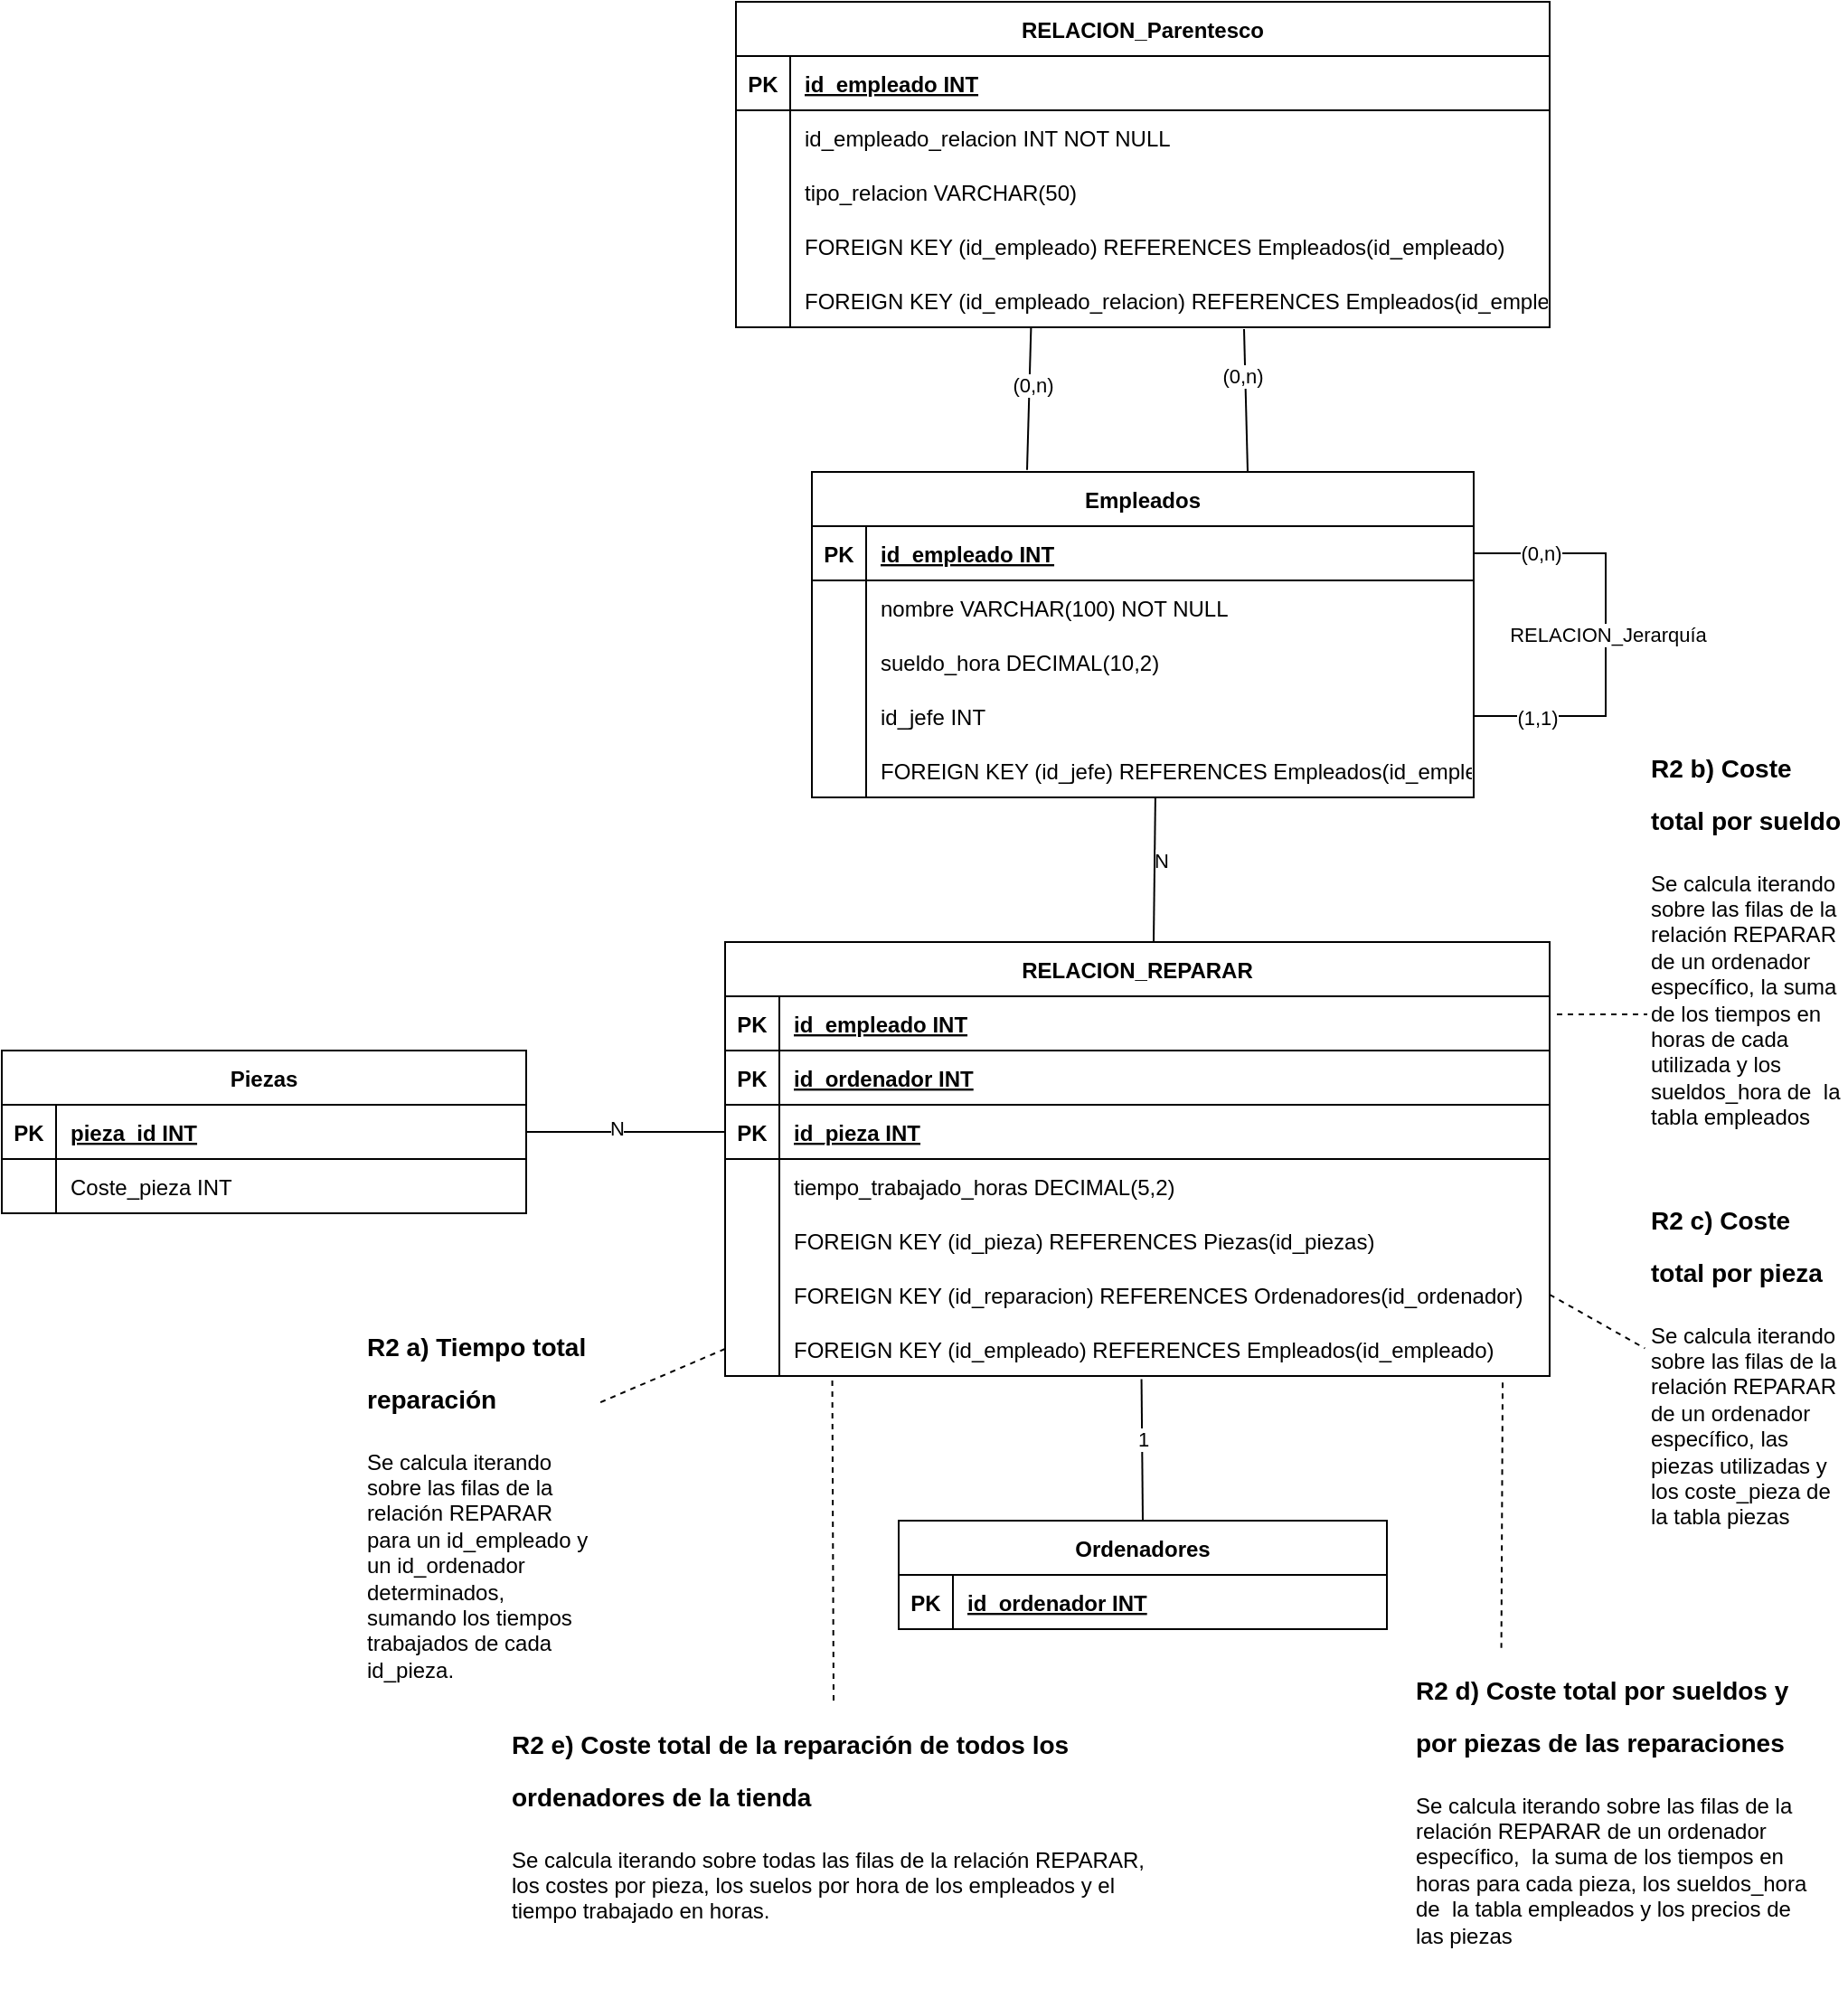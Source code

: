 <mxfile version="25.0.3">
  <diagram name="Página-1" id="xGgzA0Pqi8EQrlo79pXu">
    <mxGraphModel dx="1780" dy="764" grid="1" gridSize="10" guides="1" tooltips="1" connect="1" arrows="1" fold="1" page="1" pageScale="1" pageWidth="827" pageHeight="1169" math="0" shadow="0">
      <root>
        <mxCell id="0" />
        <mxCell id="1" parent="0" />
        <mxCell id="ciaVYC9OOsFVDhnM_Xw1-1" value="Empleados" style="shape=table;startSize=30;container=1;collapsible=1;childLayout=tableLayout;fixedRows=1;rowLines=0;fontStyle=1;align=center;resizeLast=1;" parent="1" vertex="1">
          <mxGeometry x="768" y="1464" width="366" height="180" as="geometry" />
        </mxCell>
        <mxCell id="ciaVYC9OOsFVDhnM_Xw1-2" value="" style="shape=tableRow;horizontal=0;startSize=0;swimlaneHead=0;swimlaneBody=0;fillColor=none;collapsible=0;dropTarget=0;points=[[0,0.5],[1,0.5]];portConstraint=eastwest;strokeColor=inherit;top=0;left=0;right=0;bottom=1;" parent="ciaVYC9OOsFVDhnM_Xw1-1" vertex="1">
          <mxGeometry y="30" width="366" height="30" as="geometry" />
        </mxCell>
        <mxCell id="ciaVYC9OOsFVDhnM_Xw1-3" value="PK" style="shape=partialRectangle;overflow=hidden;connectable=0;fillColor=none;strokeColor=inherit;top=0;left=0;bottom=0;right=0;fontStyle=1;" parent="ciaVYC9OOsFVDhnM_Xw1-2" vertex="1">
          <mxGeometry width="30" height="30" as="geometry">
            <mxRectangle width="30" height="30" as="alternateBounds" />
          </mxGeometry>
        </mxCell>
        <mxCell id="ciaVYC9OOsFVDhnM_Xw1-4" value="id_empleado INT" style="shape=partialRectangle;overflow=hidden;connectable=0;fillColor=none;align=left;strokeColor=inherit;top=0;left=0;bottom=0;right=0;spacingLeft=6;fontStyle=5;" parent="ciaVYC9OOsFVDhnM_Xw1-2" vertex="1">
          <mxGeometry x="30" width="336" height="30" as="geometry">
            <mxRectangle width="336" height="30" as="alternateBounds" />
          </mxGeometry>
        </mxCell>
        <mxCell id="ciaVYC9OOsFVDhnM_Xw1-5" value="" style="shape=tableRow;horizontal=0;startSize=0;swimlaneHead=0;swimlaneBody=0;fillColor=none;collapsible=0;dropTarget=0;points=[[0,0.5],[1,0.5]];portConstraint=eastwest;strokeColor=inherit;top=0;left=0;right=0;bottom=0;" parent="ciaVYC9OOsFVDhnM_Xw1-1" vertex="1">
          <mxGeometry y="60" width="366" height="30" as="geometry" />
        </mxCell>
        <mxCell id="ciaVYC9OOsFVDhnM_Xw1-6" value="" style="shape=partialRectangle;overflow=hidden;connectable=0;fillColor=none;strokeColor=inherit;top=0;left=0;bottom=0;right=0;" parent="ciaVYC9OOsFVDhnM_Xw1-5" vertex="1">
          <mxGeometry width="30" height="30" as="geometry">
            <mxRectangle width="30" height="30" as="alternateBounds" />
          </mxGeometry>
        </mxCell>
        <mxCell id="ciaVYC9OOsFVDhnM_Xw1-7" value="nombre VARCHAR(100) NOT NULL" style="shape=partialRectangle;overflow=hidden;connectable=0;fillColor=none;align=left;strokeColor=inherit;top=0;left=0;bottom=0;right=0;spacingLeft=6;" parent="ciaVYC9OOsFVDhnM_Xw1-5" vertex="1">
          <mxGeometry x="30" width="336" height="30" as="geometry">
            <mxRectangle width="336" height="30" as="alternateBounds" />
          </mxGeometry>
        </mxCell>
        <mxCell id="ciaVYC9OOsFVDhnM_Xw1-8" value="" style="shape=tableRow;horizontal=0;startSize=0;swimlaneHead=0;swimlaneBody=0;fillColor=none;collapsible=0;dropTarget=0;points=[[0,0.5],[1,0.5]];portConstraint=eastwest;strokeColor=inherit;top=0;left=0;right=0;bottom=0;" parent="ciaVYC9OOsFVDhnM_Xw1-1" vertex="1">
          <mxGeometry y="90" width="366" height="30" as="geometry" />
        </mxCell>
        <mxCell id="ciaVYC9OOsFVDhnM_Xw1-9" value="" style="shape=partialRectangle;overflow=hidden;connectable=0;fillColor=none;strokeColor=inherit;top=0;left=0;bottom=0;right=0;" parent="ciaVYC9OOsFVDhnM_Xw1-8" vertex="1">
          <mxGeometry width="30" height="30" as="geometry">
            <mxRectangle width="30" height="30" as="alternateBounds" />
          </mxGeometry>
        </mxCell>
        <mxCell id="ciaVYC9OOsFVDhnM_Xw1-10" value="sueldo_hora DECIMAL(10,2)" style="shape=partialRectangle;overflow=hidden;connectable=0;fillColor=none;align=left;strokeColor=inherit;top=0;left=0;bottom=0;right=0;spacingLeft=6;" parent="ciaVYC9OOsFVDhnM_Xw1-8" vertex="1">
          <mxGeometry x="30" width="336" height="30" as="geometry">
            <mxRectangle width="336" height="30" as="alternateBounds" />
          </mxGeometry>
        </mxCell>
        <mxCell id="ciaVYC9OOsFVDhnM_Xw1-11" value="" style="shape=tableRow;horizontal=0;startSize=0;swimlaneHead=0;swimlaneBody=0;fillColor=none;collapsible=0;dropTarget=0;points=[[0,0.5],[1,0.5]];portConstraint=eastwest;strokeColor=inherit;top=0;left=0;right=0;bottom=0;" parent="ciaVYC9OOsFVDhnM_Xw1-1" vertex="1">
          <mxGeometry y="120" width="366" height="30" as="geometry" />
        </mxCell>
        <mxCell id="ciaVYC9OOsFVDhnM_Xw1-12" value="" style="shape=partialRectangle;overflow=hidden;connectable=0;fillColor=none;strokeColor=inherit;top=0;left=0;bottom=0;right=0;" parent="ciaVYC9OOsFVDhnM_Xw1-11" vertex="1">
          <mxGeometry width="30" height="30" as="geometry">
            <mxRectangle width="30" height="30" as="alternateBounds" />
          </mxGeometry>
        </mxCell>
        <mxCell id="ciaVYC9OOsFVDhnM_Xw1-13" value="id_jefe INT" style="shape=partialRectangle;overflow=hidden;connectable=0;fillColor=none;align=left;strokeColor=inherit;top=0;left=0;bottom=0;right=0;spacingLeft=6;" parent="ciaVYC9OOsFVDhnM_Xw1-11" vertex="1">
          <mxGeometry x="30" width="336" height="30" as="geometry">
            <mxRectangle width="336" height="30" as="alternateBounds" />
          </mxGeometry>
        </mxCell>
        <mxCell id="ciaVYC9OOsFVDhnM_Xw1-14" value="" style="shape=tableRow;horizontal=0;startSize=0;swimlaneHead=0;swimlaneBody=0;fillColor=none;collapsible=0;dropTarget=0;points=[[0,0.5],[1,0.5]];portConstraint=eastwest;strokeColor=inherit;top=0;left=0;right=0;bottom=0;" parent="ciaVYC9OOsFVDhnM_Xw1-1" vertex="1">
          <mxGeometry y="150" width="366" height="30" as="geometry" />
        </mxCell>
        <mxCell id="ciaVYC9OOsFVDhnM_Xw1-15" value="" style="shape=partialRectangle;overflow=hidden;connectable=0;fillColor=none;strokeColor=inherit;top=0;left=0;bottom=0;right=0;" parent="ciaVYC9OOsFVDhnM_Xw1-14" vertex="1">
          <mxGeometry width="30" height="30" as="geometry">
            <mxRectangle width="30" height="30" as="alternateBounds" />
          </mxGeometry>
        </mxCell>
        <mxCell id="ciaVYC9OOsFVDhnM_Xw1-16" value="FOREIGN KEY (id_jefe) REFERENCES Empleados(id_empleado)" style="shape=partialRectangle;overflow=hidden;connectable=0;fillColor=none;align=left;strokeColor=inherit;top=0;left=0;bottom=0;right=0;spacingLeft=6;" parent="ciaVYC9OOsFVDhnM_Xw1-14" vertex="1">
          <mxGeometry x="30" width="336" height="30" as="geometry">
            <mxRectangle width="336" height="30" as="alternateBounds" />
          </mxGeometry>
        </mxCell>
        <mxCell id="2tgkT-NRapqYgI7skfgN-1" value="" style="endArrow=none;html=1;rounded=0;exitX=1;exitY=0.5;exitDx=0;exitDy=0;entryX=1;entryY=0.5;entryDx=0;entryDy=0;" edge="1" parent="ciaVYC9OOsFVDhnM_Xw1-1" source="ciaVYC9OOsFVDhnM_Xw1-11" target="ciaVYC9OOsFVDhnM_Xw1-2">
          <mxGeometry width="50" height="50" relative="1" as="geometry">
            <mxPoint x="366" y="135.0" as="sourcePoint" />
            <mxPoint x="366" y="45.0" as="targetPoint" />
            <Array as="points">
              <mxPoint x="439" y="135.0" />
              <mxPoint x="439" y="45.0" />
            </Array>
          </mxGeometry>
        </mxCell>
        <mxCell id="2tgkT-NRapqYgI7skfgN-2" value="RELACION_Jerarquía" style="edgeLabel;html=1;align=center;verticalAlign=middle;resizable=0;points=[];" vertex="1" connectable="0" parent="2tgkT-NRapqYgI7skfgN-1">
          <mxGeometry x="0.002" y="-1" relative="1" as="geometry">
            <mxPoint as="offset" />
          </mxGeometry>
        </mxCell>
        <mxCell id="2tgkT-NRapqYgI7skfgN-3" value="(1,1)" style="edgeLabel;html=1;align=center;verticalAlign=middle;resizable=0;points=[];" vertex="1" connectable="0" parent="2tgkT-NRapqYgI7skfgN-1">
          <mxGeometry x="-0.703" y="-1" relative="1" as="geometry">
            <mxPoint as="offset" />
          </mxGeometry>
        </mxCell>
        <mxCell id="2tgkT-NRapqYgI7skfgN-4" value="(0,n)" style="edgeLabel;html=1;align=center;verticalAlign=middle;resizable=0;points=[];" vertex="1" connectable="0" parent="2tgkT-NRapqYgI7skfgN-1">
          <mxGeometry x="0.686" relative="1" as="geometry">
            <mxPoint as="offset" />
          </mxGeometry>
        </mxCell>
        <mxCell id="ciaVYC9OOsFVDhnM_Xw1-17" value="RELACION_Parentesco" style="shape=table;startSize=30;container=1;collapsible=1;childLayout=tableLayout;fixedRows=1;rowLines=0;fontStyle=1;align=center;resizeLast=1;" parent="1" vertex="1">
          <mxGeometry x="726" y="1204" width="450" height="180" as="geometry" />
        </mxCell>
        <mxCell id="ciaVYC9OOsFVDhnM_Xw1-18" value="" style="shape=tableRow;horizontal=0;startSize=0;swimlaneHead=0;swimlaneBody=0;fillColor=none;collapsible=0;dropTarget=0;points=[[0,0.5],[1,0.5]];portConstraint=eastwest;strokeColor=inherit;top=0;left=0;right=0;bottom=1;" parent="ciaVYC9OOsFVDhnM_Xw1-17" vertex="1">
          <mxGeometry y="30" width="450" height="30" as="geometry" />
        </mxCell>
        <mxCell id="ciaVYC9OOsFVDhnM_Xw1-19" value="PK" style="shape=partialRectangle;overflow=hidden;connectable=0;fillColor=none;strokeColor=inherit;top=0;left=0;bottom=0;right=0;fontStyle=1;" parent="ciaVYC9OOsFVDhnM_Xw1-18" vertex="1">
          <mxGeometry width="30" height="30" as="geometry">
            <mxRectangle width="30" height="30" as="alternateBounds" />
          </mxGeometry>
        </mxCell>
        <mxCell id="ciaVYC9OOsFVDhnM_Xw1-20" value="id_empleado INT" style="shape=partialRectangle;overflow=hidden;connectable=0;fillColor=none;align=left;strokeColor=inherit;top=0;left=0;bottom=0;right=0;spacingLeft=6;fontStyle=5;" parent="ciaVYC9OOsFVDhnM_Xw1-18" vertex="1">
          <mxGeometry x="30" width="420" height="30" as="geometry">
            <mxRectangle width="420" height="30" as="alternateBounds" />
          </mxGeometry>
        </mxCell>
        <mxCell id="ciaVYC9OOsFVDhnM_Xw1-21" value="" style="shape=tableRow;horizontal=0;startSize=0;swimlaneHead=0;swimlaneBody=0;fillColor=none;collapsible=0;dropTarget=0;points=[[0,0.5],[1,0.5]];portConstraint=eastwest;strokeColor=inherit;top=0;left=0;right=0;bottom=0;" parent="ciaVYC9OOsFVDhnM_Xw1-17" vertex="1">
          <mxGeometry y="60" width="450" height="30" as="geometry" />
        </mxCell>
        <mxCell id="ciaVYC9OOsFVDhnM_Xw1-22" value="" style="shape=partialRectangle;overflow=hidden;connectable=0;fillColor=none;strokeColor=inherit;top=0;left=0;bottom=0;right=0;" parent="ciaVYC9OOsFVDhnM_Xw1-21" vertex="1">
          <mxGeometry width="30" height="30" as="geometry">
            <mxRectangle width="30" height="30" as="alternateBounds" />
          </mxGeometry>
        </mxCell>
        <mxCell id="ciaVYC9OOsFVDhnM_Xw1-23" value="id_empleado_relacion INT NOT NULL" style="shape=partialRectangle;overflow=hidden;connectable=0;fillColor=none;align=left;strokeColor=inherit;top=0;left=0;bottom=0;right=0;spacingLeft=6;" parent="ciaVYC9OOsFVDhnM_Xw1-21" vertex="1">
          <mxGeometry x="30" width="420" height="30" as="geometry">
            <mxRectangle width="420" height="30" as="alternateBounds" />
          </mxGeometry>
        </mxCell>
        <mxCell id="ciaVYC9OOsFVDhnM_Xw1-24" value="" style="shape=tableRow;horizontal=0;startSize=0;swimlaneHead=0;swimlaneBody=0;fillColor=none;collapsible=0;dropTarget=0;points=[[0,0.5],[1,0.5]];portConstraint=eastwest;strokeColor=inherit;top=0;left=0;right=0;bottom=0;" parent="ciaVYC9OOsFVDhnM_Xw1-17" vertex="1">
          <mxGeometry y="90" width="450" height="30" as="geometry" />
        </mxCell>
        <mxCell id="ciaVYC9OOsFVDhnM_Xw1-25" value="" style="shape=partialRectangle;overflow=hidden;connectable=0;fillColor=none;strokeColor=inherit;top=0;left=0;bottom=0;right=0;" parent="ciaVYC9OOsFVDhnM_Xw1-24" vertex="1">
          <mxGeometry width="30" height="30" as="geometry">
            <mxRectangle width="30" height="30" as="alternateBounds" />
          </mxGeometry>
        </mxCell>
        <mxCell id="ciaVYC9OOsFVDhnM_Xw1-26" value="tipo_relacion VARCHAR(50)" style="shape=partialRectangle;overflow=hidden;connectable=0;fillColor=none;align=left;strokeColor=inherit;top=0;left=0;bottom=0;right=0;spacingLeft=6;" parent="ciaVYC9OOsFVDhnM_Xw1-24" vertex="1">
          <mxGeometry x="30" width="420" height="30" as="geometry">
            <mxRectangle width="420" height="30" as="alternateBounds" />
          </mxGeometry>
        </mxCell>
        <mxCell id="ciaVYC9OOsFVDhnM_Xw1-27" value="" style="shape=tableRow;horizontal=0;startSize=0;swimlaneHead=0;swimlaneBody=0;fillColor=none;collapsible=0;dropTarget=0;points=[[0,0.5],[1,0.5]];portConstraint=eastwest;strokeColor=inherit;top=0;left=0;right=0;bottom=0;" parent="ciaVYC9OOsFVDhnM_Xw1-17" vertex="1">
          <mxGeometry y="120" width="450" height="30" as="geometry" />
        </mxCell>
        <mxCell id="ciaVYC9OOsFVDhnM_Xw1-28" value="" style="shape=partialRectangle;overflow=hidden;connectable=0;fillColor=none;strokeColor=inherit;top=0;left=0;bottom=0;right=0;" parent="ciaVYC9OOsFVDhnM_Xw1-27" vertex="1">
          <mxGeometry width="30" height="30" as="geometry">
            <mxRectangle width="30" height="30" as="alternateBounds" />
          </mxGeometry>
        </mxCell>
        <mxCell id="ciaVYC9OOsFVDhnM_Xw1-29" value="FOREIGN KEY (id_empleado) REFERENCES Empleados(id_empleado)" style="shape=partialRectangle;overflow=hidden;connectable=0;fillColor=none;align=left;strokeColor=inherit;top=0;left=0;bottom=0;right=0;spacingLeft=6;" parent="ciaVYC9OOsFVDhnM_Xw1-27" vertex="1">
          <mxGeometry x="30" width="420" height="30" as="geometry">
            <mxRectangle width="420" height="30" as="alternateBounds" />
          </mxGeometry>
        </mxCell>
        <mxCell id="ciaVYC9OOsFVDhnM_Xw1-30" value="" style="shape=tableRow;horizontal=0;startSize=0;swimlaneHead=0;swimlaneBody=0;fillColor=none;collapsible=0;dropTarget=0;points=[[0,0.5],[1,0.5]];portConstraint=eastwest;strokeColor=inherit;top=0;left=0;right=0;bottom=0;" parent="ciaVYC9OOsFVDhnM_Xw1-17" vertex="1">
          <mxGeometry y="150" width="450" height="30" as="geometry" />
        </mxCell>
        <mxCell id="ciaVYC9OOsFVDhnM_Xw1-31" value="" style="shape=partialRectangle;overflow=hidden;connectable=0;fillColor=none;strokeColor=inherit;top=0;left=0;bottom=0;right=0;" parent="ciaVYC9OOsFVDhnM_Xw1-30" vertex="1">
          <mxGeometry width="30" height="30" as="geometry">
            <mxRectangle width="30" height="30" as="alternateBounds" />
          </mxGeometry>
        </mxCell>
        <mxCell id="ciaVYC9OOsFVDhnM_Xw1-32" value="FOREIGN KEY (id_empleado_relacion) REFERENCES Empleados(id_empleado)" style="shape=partialRectangle;overflow=hidden;connectable=0;fillColor=none;align=left;strokeColor=inherit;top=0;left=0;bottom=0;right=0;spacingLeft=6;" parent="ciaVYC9OOsFVDhnM_Xw1-30" vertex="1">
          <mxGeometry x="30" width="420" height="30" as="geometry">
            <mxRectangle width="420" height="30" as="alternateBounds" />
          </mxGeometry>
        </mxCell>
        <mxCell id="ciaVYC9OOsFVDhnM_Xw1-33" value="Ordenadores" style="shape=table;startSize=30;container=1;collapsible=1;childLayout=tableLayout;fixedRows=1;rowLines=0;fontStyle=1;align=center;resizeLast=1;" parent="1" vertex="1">
          <mxGeometry x="816" y="2044" width="270" height="60" as="geometry" />
        </mxCell>
        <mxCell id="ciaVYC9OOsFVDhnM_Xw1-34" value="" style="shape=tableRow;horizontal=0;startSize=0;swimlaneHead=0;swimlaneBody=0;fillColor=none;collapsible=0;dropTarget=0;points=[[0,0.5],[1,0.5]];portConstraint=eastwest;strokeColor=inherit;top=0;left=0;right=0;bottom=1;" parent="ciaVYC9OOsFVDhnM_Xw1-33" vertex="1">
          <mxGeometry y="30" width="270" height="30" as="geometry" />
        </mxCell>
        <mxCell id="ciaVYC9OOsFVDhnM_Xw1-35" value="PK" style="shape=partialRectangle;overflow=hidden;connectable=0;fillColor=none;strokeColor=inherit;top=0;left=0;bottom=0;right=0;fontStyle=1;" parent="ciaVYC9OOsFVDhnM_Xw1-34" vertex="1">
          <mxGeometry width="30" height="30" as="geometry">
            <mxRectangle width="30" height="30" as="alternateBounds" />
          </mxGeometry>
        </mxCell>
        <mxCell id="ciaVYC9OOsFVDhnM_Xw1-36" value="id_ordenador INT" style="shape=partialRectangle;overflow=hidden;connectable=0;fillColor=none;align=left;strokeColor=inherit;top=0;left=0;bottom=0;right=0;spacingLeft=6;fontStyle=5;" parent="ciaVYC9OOsFVDhnM_Xw1-34" vertex="1">
          <mxGeometry x="30" width="240" height="30" as="geometry">
            <mxRectangle width="240" height="30" as="alternateBounds" />
          </mxGeometry>
        </mxCell>
        <mxCell id="ciaVYC9OOsFVDhnM_Xw1-37" value="RELACION_REPARAR" style="shape=table;startSize=30;container=1;collapsible=1;childLayout=tableLayout;fixedRows=1;rowLines=0;fontStyle=1;align=center;resizeLast=1;" parent="1" vertex="1">
          <mxGeometry x="720" y="1724" width="456" height="240" as="geometry" />
        </mxCell>
        <mxCell id="ciaVYC9OOsFVDhnM_Xw1-38" value="" style="shape=tableRow;horizontal=0;startSize=0;swimlaneHead=0;swimlaneBody=0;fillColor=none;collapsible=0;dropTarget=0;points=[[0,0.5],[1,0.5]];portConstraint=eastwest;strokeColor=inherit;top=0;left=0;right=0;bottom=1;" parent="ciaVYC9OOsFVDhnM_Xw1-37" vertex="1">
          <mxGeometry y="30" width="456" height="30" as="geometry" />
        </mxCell>
        <mxCell id="ciaVYC9OOsFVDhnM_Xw1-39" value="PK" style="shape=partialRectangle;overflow=hidden;connectable=0;fillColor=none;strokeColor=inherit;top=0;left=0;bottom=0;right=0;fontStyle=1;" parent="ciaVYC9OOsFVDhnM_Xw1-38" vertex="1">
          <mxGeometry width="30" height="30" as="geometry">
            <mxRectangle width="30" height="30" as="alternateBounds" />
          </mxGeometry>
        </mxCell>
        <mxCell id="ciaVYC9OOsFVDhnM_Xw1-40" value="id_empleado INT" style="shape=partialRectangle;overflow=hidden;connectable=0;fillColor=none;align=left;strokeColor=inherit;top=0;left=0;bottom=0;right=0;spacingLeft=6;fontStyle=5;" parent="ciaVYC9OOsFVDhnM_Xw1-38" vertex="1">
          <mxGeometry x="30" width="426" height="30" as="geometry">
            <mxRectangle width="426" height="30" as="alternateBounds" />
          </mxGeometry>
        </mxCell>
        <mxCell id="ciaVYC9OOsFVDhnM_Xw1-41" value="" style="shape=tableRow;horizontal=0;startSize=0;swimlaneHead=0;swimlaneBody=0;fillColor=none;collapsible=0;dropTarget=0;points=[[0,0.5],[1,0.5]];portConstraint=eastwest;strokeColor=inherit;top=0;left=0;right=0;bottom=1;" parent="ciaVYC9OOsFVDhnM_Xw1-37" vertex="1">
          <mxGeometry y="60" width="456" height="30" as="geometry" />
        </mxCell>
        <mxCell id="ciaVYC9OOsFVDhnM_Xw1-42" value="PK" style="shape=partialRectangle;overflow=hidden;connectable=0;fillColor=none;strokeColor=inherit;top=0;left=0;bottom=0;right=0;fontStyle=1;" parent="ciaVYC9OOsFVDhnM_Xw1-41" vertex="1">
          <mxGeometry width="30" height="30" as="geometry">
            <mxRectangle width="30" height="30" as="alternateBounds" />
          </mxGeometry>
        </mxCell>
        <mxCell id="ciaVYC9OOsFVDhnM_Xw1-43" value="id_ordenador INT" style="shape=partialRectangle;overflow=hidden;connectable=0;fillColor=none;align=left;strokeColor=inherit;top=0;left=0;bottom=0;right=0;spacingLeft=6;fontStyle=5;" parent="ciaVYC9OOsFVDhnM_Xw1-41" vertex="1">
          <mxGeometry x="30" width="426" height="30" as="geometry">
            <mxRectangle width="426" height="30" as="alternateBounds" />
          </mxGeometry>
        </mxCell>
        <mxCell id="ciaVYC9OOsFVDhnM_Xw1-44" style="shape=tableRow;horizontal=0;startSize=0;swimlaneHead=0;swimlaneBody=0;fillColor=none;collapsible=0;dropTarget=0;points=[[0,0.5],[1,0.5]];portConstraint=eastwest;strokeColor=inherit;top=0;left=0;right=0;bottom=1;" parent="ciaVYC9OOsFVDhnM_Xw1-37" vertex="1">
          <mxGeometry y="90" width="456" height="30" as="geometry" />
        </mxCell>
        <mxCell id="ciaVYC9OOsFVDhnM_Xw1-45" value="PK" style="shape=partialRectangle;overflow=hidden;connectable=0;fillColor=none;strokeColor=inherit;top=0;left=0;bottom=0;right=0;fontStyle=1;" parent="ciaVYC9OOsFVDhnM_Xw1-44" vertex="1">
          <mxGeometry width="30" height="30" as="geometry">
            <mxRectangle width="30" height="30" as="alternateBounds" />
          </mxGeometry>
        </mxCell>
        <mxCell id="ciaVYC9OOsFVDhnM_Xw1-46" value="id_pieza INT" style="shape=partialRectangle;overflow=hidden;connectable=0;fillColor=none;align=left;strokeColor=inherit;top=0;left=0;bottom=0;right=0;spacingLeft=6;fontStyle=5;" parent="ciaVYC9OOsFVDhnM_Xw1-44" vertex="1">
          <mxGeometry x="30" width="426" height="30" as="geometry">
            <mxRectangle width="426" height="30" as="alternateBounds" />
          </mxGeometry>
        </mxCell>
        <mxCell id="ciaVYC9OOsFVDhnM_Xw1-50" value="" style="shape=tableRow;horizontal=0;startSize=0;swimlaneHead=0;swimlaneBody=0;fillColor=none;collapsible=0;dropTarget=0;points=[[0,0.5],[1,0.5]];portConstraint=eastwest;strokeColor=inherit;top=0;left=0;right=0;bottom=0;" parent="ciaVYC9OOsFVDhnM_Xw1-37" vertex="1">
          <mxGeometry y="120" width="456" height="30" as="geometry" />
        </mxCell>
        <mxCell id="ciaVYC9OOsFVDhnM_Xw1-51" value="" style="shape=partialRectangle;overflow=hidden;connectable=0;fillColor=none;strokeColor=inherit;top=0;left=0;bottom=0;right=0;" parent="ciaVYC9OOsFVDhnM_Xw1-50" vertex="1">
          <mxGeometry width="30" height="30" as="geometry">
            <mxRectangle width="30" height="30" as="alternateBounds" />
          </mxGeometry>
        </mxCell>
        <mxCell id="ciaVYC9OOsFVDhnM_Xw1-52" value="tiempo_trabajado_horas DECIMAL(5,2)" style="shape=partialRectangle;overflow=hidden;connectable=0;fillColor=none;align=left;strokeColor=inherit;top=0;left=0;bottom=0;right=0;spacingLeft=6;" parent="ciaVYC9OOsFVDhnM_Xw1-50" vertex="1">
          <mxGeometry x="30" width="426" height="30" as="geometry">
            <mxRectangle width="426" height="30" as="alternateBounds" />
          </mxGeometry>
        </mxCell>
        <mxCell id="ciaVYC9OOsFVDhnM_Xw1-53" value="" style="shape=tableRow;horizontal=0;startSize=0;swimlaneHead=0;swimlaneBody=0;fillColor=none;collapsible=0;dropTarget=0;points=[[0,0.5],[1,0.5]];portConstraint=eastwest;strokeColor=inherit;top=0;left=0;right=0;bottom=0;" parent="ciaVYC9OOsFVDhnM_Xw1-37" vertex="1">
          <mxGeometry y="150" width="456" height="30" as="geometry" />
        </mxCell>
        <mxCell id="ciaVYC9OOsFVDhnM_Xw1-54" value="" style="shape=partialRectangle;overflow=hidden;connectable=0;fillColor=none;strokeColor=inherit;top=0;left=0;bottom=0;right=0;" parent="ciaVYC9OOsFVDhnM_Xw1-53" vertex="1">
          <mxGeometry width="30" height="30" as="geometry">
            <mxRectangle width="30" height="30" as="alternateBounds" />
          </mxGeometry>
        </mxCell>
        <mxCell id="ciaVYC9OOsFVDhnM_Xw1-55" value="FOREIGN KEY (id_pieza) REFERENCES Piezas(id_piezas)" style="shape=partialRectangle;overflow=hidden;connectable=0;fillColor=none;align=left;strokeColor=inherit;top=0;left=0;bottom=0;right=0;spacingLeft=6;" parent="ciaVYC9OOsFVDhnM_Xw1-53" vertex="1">
          <mxGeometry x="30" width="426" height="30" as="geometry">
            <mxRectangle width="426" height="30" as="alternateBounds" />
          </mxGeometry>
        </mxCell>
        <mxCell id="ciaVYC9OOsFVDhnM_Xw1-56" value="" style="shape=tableRow;horizontal=0;startSize=0;swimlaneHead=0;swimlaneBody=0;fillColor=none;collapsible=0;dropTarget=0;points=[[0,0.5],[1,0.5]];portConstraint=eastwest;strokeColor=inherit;top=0;left=0;right=0;bottom=0;" parent="ciaVYC9OOsFVDhnM_Xw1-37" vertex="1">
          <mxGeometry y="180" width="456" height="30" as="geometry" />
        </mxCell>
        <mxCell id="ciaVYC9OOsFVDhnM_Xw1-57" value="" style="shape=partialRectangle;overflow=hidden;connectable=0;fillColor=none;strokeColor=inherit;top=0;left=0;bottom=0;right=0;" parent="ciaVYC9OOsFVDhnM_Xw1-56" vertex="1">
          <mxGeometry width="30" height="30" as="geometry">
            <mxRectangle width="30" height="30" as="alternateBounds" />
          </mxGeometry>
        </mxCell>
        <mxCell id="ciaVYC9OOsFVDhnM_Xw1-58" value="FOREIGN KEY (id_reparacion) REFERENCES Ordenadores(id_ordenador)" style="shape=partialRectangle;overflow=hidden;connectable=0;fillColor=none;align=left;strokeColor=inherit;top=0;left=0;bottom=0;right=0;spacingLeft=6;" parent="ciaVYC9OOsFVDhnM_Xw1-56" vertex="1">
          <mxGeometry x="30" width="426" height="30" as="geometry">
            <mxRectangle width="426" height="30" as="alternateBounds" />
          </mxGeometry>
        </mxCell>
        <mxCell id="ciaVYC9OOsFVDhnM_Xw1-59" value="" style="shape=tableRow;horizontal=0;startSize=0;swimlaneHead=0;swimlaneBody=0;fillColor=none;collapsible=0;dropTarget=0;points=[[0,0.5],[1,0.5]];portConstraint=eastwest;strokeColor=inherit;top=0;left=0;right=0;bottom=0;" parent="ciaVYC9OOsFVDhnM_Xw1-37" vertex="1">
          <mxGeometry y="210" width="456" height="30" as="geometry" />
        </mxCell>
        <mxCell id="ciaVYC9OOsFVDhnM_Xw1-60" value="" style="shape=partialRectangle;overflow=hidden;connectable=0;fillColor=none;strokeColor=inherit;top=0;left=0;bottom=0;right=0;" parent="ciaVYC9OOsFVDhnM_Xw1-59" vertex="1">
          <mxGeometry width="30" height="30" as="geometry">
            <mxRectangle width="30" height="30" as="alternateBounds" />
          </mxGeometry>
        </mxCell>
        <mxCell id="ciaVYC9OOsFVDhnM_Xw1-61" value="FOREIGN KEY (id_empleado) REFERENCES Empleados(id_empleado)" style="shape=partialRectangle;overflow=hidden;connectable=0;fillColor=none;align=left;strokeColor=inherit;top=0;left=0;bottom=0;right=0;spacingLeft=6;" parent="ciaVYC9OOsFVDhnM_Xw1-59" vertex="1">
          <mxGeometry x="30" width="426" height="30" as="geometry">
            <mxRectangle width="426" height="30" as="alternateBounds" />
          </mxGeometry>
        </mxCell>
        <mxCell id="ciaVYC9OOsFVDhnM_Xw1-62" value="" style="endArrow=none;html=1;rounded=0;entryX=0.496;entryY=1.037;entryDx=0;entryDy=0;entryPerimeter=0;" parent="1" edge="1">
          <mxGeometry width="50" height="50" relative="1" as="geometry">
            <mxPoint x="887" y="1462.89" as="sourcePoint" />
            <mxPoint x="889.2" y="1384" as="targetPoint" />
          </mxGeometry>
        </mxCell>
        <mxCell id="ciaVYC9OOsFVDhnM_Xw1-63" value="(0,n)" style="edgeLabel;html=1;align=center;verticalAlign=middle;resizable=0;points=[];" parent="ciaVYC9OOsFVDhnM_Xw1-62" vertex="1" connectable="0">
          <mxGeometry x="0.189" y="-1" relative="1" as="geometry">
            <mxPoint as="offset" />
          </mxGeometry>
        </mxCell>
        <mxCell id="ciaVYC9OOsFVDhnM_Xw1-64" value="" style="endArrow=none;html=1;rounded=0;entryX=0.519;entryY=1;entryDx=0;entryDy=0;entryPerimeter=0;" parent="1" target="ciaVYC9OOsFVDhnM_Xw1-14" edge="1">
          <mxGeometry width="50" height="50" relative="1" as="geometry">
            <mxPoint x="957" y="1724" as="sourcePoint" />
            <mxPoint x="1017" y="1714" as="targetPoint" />
          </mxGeometry>
        </mxCell>
        <mxCell id="ciaVYC9OOsFVDhnM_Xw1-65" value="N" style="edgeLabel;html=1;align=center;verticalAlign=middle;resizable=0;points=[];" parent="ciaVYC9OOsFVDhnM_Xw1-64" vertex="1" connectable="0">
          <mxGeometry x="0.129" y="-3" relative="1" as="geometry">
            <mxPoint as="offset" />
          </mxGeometry>
        </mxCell>
        <mxCell id="ciaVYC9OOsFVDhnM_Xw1-66" value="" style="endArrow=none;html=1;rounded=0;entryX=0.505;entryY=1.057;entryDx=0;entryDy=0;entryPerimeter=0;exitX=0.5;exitY=0;exitDx=0;exitDy=0;" parent="1" source="ciaVYC9OOsFVDhnM_Xw1-33" target="ciaVYC9OOsFVDhnM_Xw1-59" edge="1">
          <mxGeometry width="50" height="50" relative="1" as="geometry">
            <mxPoint x="965" y="2014" as="sourcePoint" />
            <mxPoint x="1017" y="1954" as="targetPoint" />
          </mxGeometry>
        </mxCell>
        <mxCell id="ciaVYC9OOsFVDhnM_Xw1-67" value="1" style="edgeLabel;html=1;align=center;verticalAlign=middle;resizable=0;points=[];" parent="ciaVYC9OOsFVDhnM_Xw1-66" vertex="1" connectable="0">
          <mxGeometry x="0.13" relative="1" as="geometry">
            <mxPoint y="-1" as="offset" />
          </mxGeometry>
        </mxCell>
        <mxCell id="ciaVYC9OOsFVDhnM_Xw1-68" value="" style="endArrow=none;html=1;rounded=0;entryX=0.496;entryY=1.037;entryDx=0;entryDy=0;entryPerimeter=0;exitX=0.5;exitY=0;exitDx=0;exitDy=0;" parent="1" edge="1">
          <mxGeometry width="50" height="50" relative="1" as="geometry">
            <mxPoint x="1009" y="1464" as="sourcePoint" />
            <mxPoint x="1007" y="1385" as="targetPoint" />
          </mxGeometry>
        </mxCell>
        <mxCell id="ciaVYC9OOsFVDhnM_Xw1-69" value="(0,n)" style="edgeLabel;html=1;align=center;verticalAlign=middle;resizable=0;points=[];" parent="ciaVYC9OOsFVDhnM_Xw1-68" vertex="1" connectable="0">
          <mxGeometry x="0.343" y="2" relative="1" as="geometry">
            <mxPoint as="offset" />
          </mxGeometry>
        </mxCell>
        <mxCell id="ciaVYC9OOsFVDhnM_Xw1-70" value="&lt;h1 style=&quot;margin-top: 0px;&quot;&gt;&lt;font style=&quot;font-size: 14px;&quot;&gt;R2 a) Tiempo total reparación&lt;/font&gt;&lt;br&gt;&lt;/h1&gt;&lt;p&gt;Se calcula iterando sobre las filas de la relación REPARAR para un id_empleado y un id_ordenador determinados, sumando los tiempos trabajados de cada id_pieza.&lt;br&gt;&lt;/p&gt;" style="text;html=1;whiteSpace=wrap;overflow=hidden;rounded=0;" parent="1" vertex="1">
          <mxGeometry x="520" y="1924" width="130" height="220" as="geometry" />
        </mxCell>
        <mxCell id="ciaVYC9OOsFVDhnM_Xw1-71" value="" style="endArrow=none;dashed=1;html=1;rounded=0;" parent="1" edge="1">
          <mxGeometry width="50" height="50" relative="1" as="geometry">
            <mxPoint x="1180" y="1764" as="sourcePoint" />
            <mxPoint x="1230" y="1764" as="targetPoint" />
            <Array as="points" />
          </mxGeometry>
        </mxCell>
        <mxCell id="ciaVYC9OOsFVDhnM_Xw1-72" value="Piezas" style="shape=table;startSize=30;container=1;collapsible=1;childLayout=tableLayout;fixedRows=1;rowLines=0;fontStyle=1;align=center;resizeLast=1;" parent="1" vertex="1">
          <mxGeometry x="320" y="1784" width="290" height="90" as="geometry" />
        </mxCell>
        <mxCell id="ciaVYC9OOsFVDhnM_Xw1-73" value="" style="shape=tableRow;horizontal=0;startSize=0;swimlaneHead=0;swimlaneBody=0;fillColor=none;collapsible=0;dropTarget=0;points=[[0,0.5],[1,0.5]];portConstraint=eastwest;strokeColor=inherit;top=0;left=0;right=0;bottom=1;" parent="ciaVYC9OOsFVDhnM_Xw1-72" vertex="1">
          <mxGeometry y="30" width="290" height="30" as="geometry" />
        </mxCell>
        <mxCell id="ciaVYC9OOsFVDhnM_Xw1-74" value="PK" style="shape=partialRectangle;overflow=hidden;connectable=0;fillColor=none;strokeColor=inherit;top=0;left=0;bottom=0;right=0;fontStyle=1;" parent="ciaVYC9OOsFVDhnM_Xw1-73" vertex="1">
          <mxGeometry width="30" height="30" as="geometry">
            <mxRectangle width="30" height="30" as="alternateBounds" />
          </mxGeometry>
        </mxCell>
        <mxCell id="ciaVYC9OOsFVDhnM_Xw1-75" value="pieza_id INT" style="shape=partialRectangle;overflow=hidden;connectable=0;fillColor=none;align=left;strokeColor=inherit;top=0;left=0;bottom=0;right=0;spacingLeft=6;fontStyle=5;" parent="ciaVYC9OOsFVDhnM_Xw1-73" vertex="1">
          <mxGeometry x="30" width="260" height="30" as="geometry">
            <mxRectangle width="260" height="30" as="alternateBounds" />
          </mxGeometry>
        </mxCell>
        <mxCell id="ciaVYC9OOsFVDhnM_Xw1-76" value="" style="shape=tableRow;horizontal=0;startSize=0;swimlaneHead=0;swimlaneBody=0;fillColor=none;collapsible=0;dropTarget=0;points=[[0,0.5],[1,0.5]];portConstraint=eastwest;strokeColor=inherit;top=0;left=0;right=0;bottom=0;" parent="ciaVYC9OOsFVDhnM_Xw1-72" vertex="1">
          <mxGeometry y="60" width="290" height="30" as="geometry" />
        </mxCell>
        <mxCell id="ciaVYC9OOsFVDhnM_Xw1-77" value="" style="shape=partialRectangle;overflow=hidden;connectable=0;fillColor=none;strokeColor=inherit;top=0;left=0;bottom=0;right=0;" parent="ciaVYC9OOsFVDhnM_Xw1-76" vertex="1">
          <mxGeometry width="30" height="30" as="geometry">
            <mxRectangle width="30" height="30" as="alternateBounds" />
          </mxGeometry>
        </mxCell>
        <mxCell id="ciaVYC9OOsFVDhnM_Xw1-78" value="Coste_pieza INT" style="shape=partialRectangle;overflow=hidden;connectable=0;fillColor=none;align=left;strokeColor=inherit;top=0;left=0;bottom=0;right=0;spacingLeft=6;" parent="ciaVYC9OOsFVDhnM_Xw1-76" vertex="1">
          <mxGeometry x="30" width="260" height="30" as="geometry">
            <mxRectangle width="260" height="30" as="alternateBounds" />
          </mxGeometry>
        </mxCell>
        <mxCell id="ciaVYC9OOsFVDhnM_Xw1-82" value="&lt;h1 style=&quot;margin-top: 0px;&quot;&gt;&lt;font style=&quot;font-size: 14px;&quot;&gt;R2 d) Coste total por sueldos y por piezas de las reparaciones&lt;/font&gt;&lt;br&gt;&lt;/h1&gt;&lt;p&gt;Se calcula iterando sobre las filas de la relación REPARAR de un ordenador específico,&amp;nbsp; la suma de los tiempos en horas para cada pieza, los sueldos_hora de&amp;nbsp; la tabla empleados y los precios de las piezas&lt;br&gt;&lt;/p&gt;" style="text;html=1;whiteSpace=wrap;overflow=hidden;rounded=0;" parent="1" vertex="1">
          <mxGeometry x="1100" y="2114" width="220" height="180" as="geometry" />
        </mxCell>
        <mxCell id="ciaVYC9OOsFVDhnM_Xw1-83" value="" style="endArrow=none;dashed=1;html=1;rounded=0;exitX=0.943;exitY=1.122;exitDx=0;exitDy=0;exitPerimeter=0;entryX=0.224;entryY=0.002;entryDx=0;entryDy=0;entryPerimeter=0;" parent="1" source="ciaVYC9OOsFVDhnM_Xw1-59" target="ciaVYC9OOsFVDhnM_Xw1-82" edge="1">
          <mxGeometry width="50" height="50" relative="1" as="geometry">
            <mxPoint x="1181" y="1903.73" as="sourcePoint" />
            <mxPoint x="1150" y="2014" as="targetPoint" />
            <Array as="points" />
          </mxGeometry>
        </mxCell>
        <mxCell id="ciaVYC9OOsFVDhnM_Xw1-84" value="" style="endArrow=none;html=1;rounded=0;entryX=0;entryY=0.5;entryDx=0;entryDy=0;exitX=1;exitY=0.5;exitDx=0;exitDy=0;" parent="1" source="ciaVYC9OOsFVDhnM_Xw1-73" target="ciaVYC9OOsFVDhnM_Xw1-44" edge="1">
          <mxGeometry width="50" height="50" relative="1" as="geometry">
            <mxPoint x="640" y="1874" as="sourcePoint" />
            <mxPoint x="690" y="1824" as="targetPoint" />
          </mxGeometry>
        </mxCell>
        <mxCell id="ciaVYC9OOsFVDhnM_Xw1-85" value="N" style="edgeLabel;html=1;align=center;verticalAlign=middle;resizable=0;points=[];" parent="ciaVYC9OOsFVDhnM_Xw1-84" vertex="1" connectable="0">
          <mxGeometry x="-0.097" y="2" relative="1" as="geometry">
            <mxPoint as="offset" />
          </mxGeometry>
        </mxCell>
        <mxCell id="ciaVYC9OOsFVDhnM_Xw1-86" value="&lt;h1 style=&quot;margin-top: 0px;&quot;&gt;&lt;font style=&quot;font-size: 14px;&quot;&gt;R2 b) Coste total por sueldo&lt;/font&gt;&lt;br&gt;&lt;/h1&gt;&lt;p&gt;Se calcula iterando sobre las filas de la relación REPARAR de un ordenador específico, la suma de los tiempos en horas de cada utilizada y los sueldos_hora de&amp;nbsp; la tabla empleados&lt;/p&gt;" style="text;html=1;whiteSpace=wrap;overflow=hidden;rounded=0;" parent="1" vertex="1">
          <mxGeometry x="1230" y="1604" width="110" height="260" as="geometry" />
        </mxCell>
        <mxCell id="ciaVYC9OOsFVDhnM_Xw1-87" value="" style="endArrow=none;dashed=1;html=1;rounded=0;exitX=0;exitY=0.5;exitDx=0;exitDy=0;entryX=1;entryY=0.25;entryDx=0;entryDy=0;" parent="1" source="ciaVYC9OOsFVDhnM_Xw1-59" target="ciaVYC9OOsFVDhnM_Xw1-70" edge="1">
          <mxGeometry width="50" height="50" relative="1" as="geometry">
            <mxPoint x="710" y="1934" as="sourcePoint" />
            <mxPoint x="760" y="1884" as="targetPoint" />
          </mxGeometry>
        </mxCell>
        <mxCell id="ciaVYC9OOsFVDhnM_Xw1-88" value="&lt;h1 style=&quot;margin-top: 0px;&quot;&gt;&lt;font style=&quot;font-size: 14px;&quot;&gt;R2 c) Coste total por pieza&lt;/font&gt;&lt;br&gt;&lt;/h1&gt;&lt;p&gt;Se calcula iterando sobre las filas de la relación REPARAR de un ordenador específico, las piezas utilizadas y los coste_pieza de&amp;nbsp; la tabla piezas&lt;/p&gt;" style="text;html=1;whiteSpace=wrap;overflow=hidden;rounded=0;" parent="1" vertex="1">
          <mxGeometry x="1230" y="1854" width="110" height="210" as="geometry" />
        </mxCell>
        <mxCell id="ciaVYC9OOsFVDhnM_Xw1-89" value="" style="endArrow=none;dashed=1;html=1;rounded=0;entryX=-0.012;entryY=0.451;entryDx=0;entryDy=0;entryPerimeter=0;exitX=1;exitY=0.5;exitDx=0;exitDy=0;" parent="1" source="ciaVYC9OOsFVDhnM_Xw1-56" target="ciaVYC9OOsFVDhnM_Xw1-88" edge="1">
          <mxGeometry width="50" height="50" relative="1" as="geometry">
            <mxPoint x="1185" y="1904" as="sourcePoint" />
            <mxPoint x="1235" y="1904" as="targetPoint" />
            <Array as="points" />
          </mxGeometry>
        </mxCell>
        <mxCell id="ciaVYC9OOsFVDhnM_Xw1-90" value="&lt;h1 style=&quot;margin-top: 0px;&quot;&gt;&lt;font style=&quot;font-size: 14px;&quot;&gt;R2 e) Coste total de la reparación de todos los ordenadores de la tienda&lt;/font&gt;&lt;br&gt;&lt;/h1&gt;&lt;p&gt;Se calcula iterando sobre todas las filas de la relación REPARAR, los costes por pieza, los suelos por hora de los empleados y el tiempo trabajado en horas.&lt;br&gt;&lt;/p&gt;" style="text;html=1;whiteSpace=wrap;overflow=hidden;rounded=0;" parent="1" vertex="1">
          <mxGeometry x="600" y="2144" width="360" height="160" as="geometry" />
        </mxCell>
        <mxCell id="ciaVYC9OOsFVDhnM_Xw1-91" value="" style="endArrow=none;dashed=1;html=1;rounded=0;exitX=0.13;exitY=1.082;exitDx=0;exitDy=0;exitPerimeter=0;entryX=0.5;entryY=0;entryDx=0;entryDy=0;" parent="1" source="ciaVYC9OOsFVDhnM_Xw1-59" target="ciaVYC9OOsFVDhnM_Xw1-90" edge="1">
          <mxGeometry width="50" height="50" relative="1" as="geometry">
            <mxPoint x="729" y="1975" as="sourcePoint" />
            <mxPoint x="660" y="1974" as="targetPoint" />
          </mxGeometry>
        </mxCell>
      </root>
    </mxGraphModel>
  </diagram>
</mxfile>
